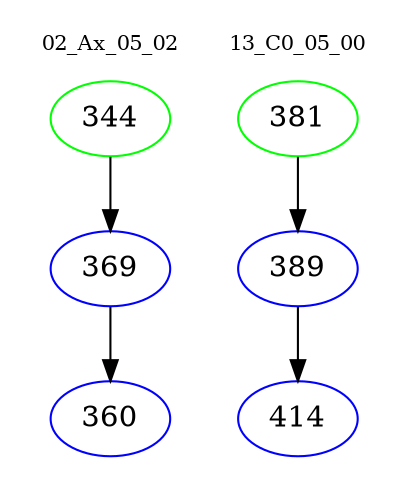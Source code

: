 digraph{
subgraph cluster_0 {
color = white
label = "02_Ax_05_02";
fontsize=10;
T0_344 [label="344", color="green"]
T0_344 -> T0_369 [color="black"]
T0_369 [label="369", color="blue"]
T0_369 -> T0_360 [color="black"]
T0_360 [label="360", color="blue"]
}
subgraph cluster_1 {
color = white
label = "13_C0_05_00";
fontsize=10;
T1_381 [label="381", color="green"]
T1_381 -> T1_389 [color="black"]
T1_389 [label="389", color="blue"]
T1_389 -> T1_414 [color="black"]
T1_414 [label="414", color="blue"]
}
}
